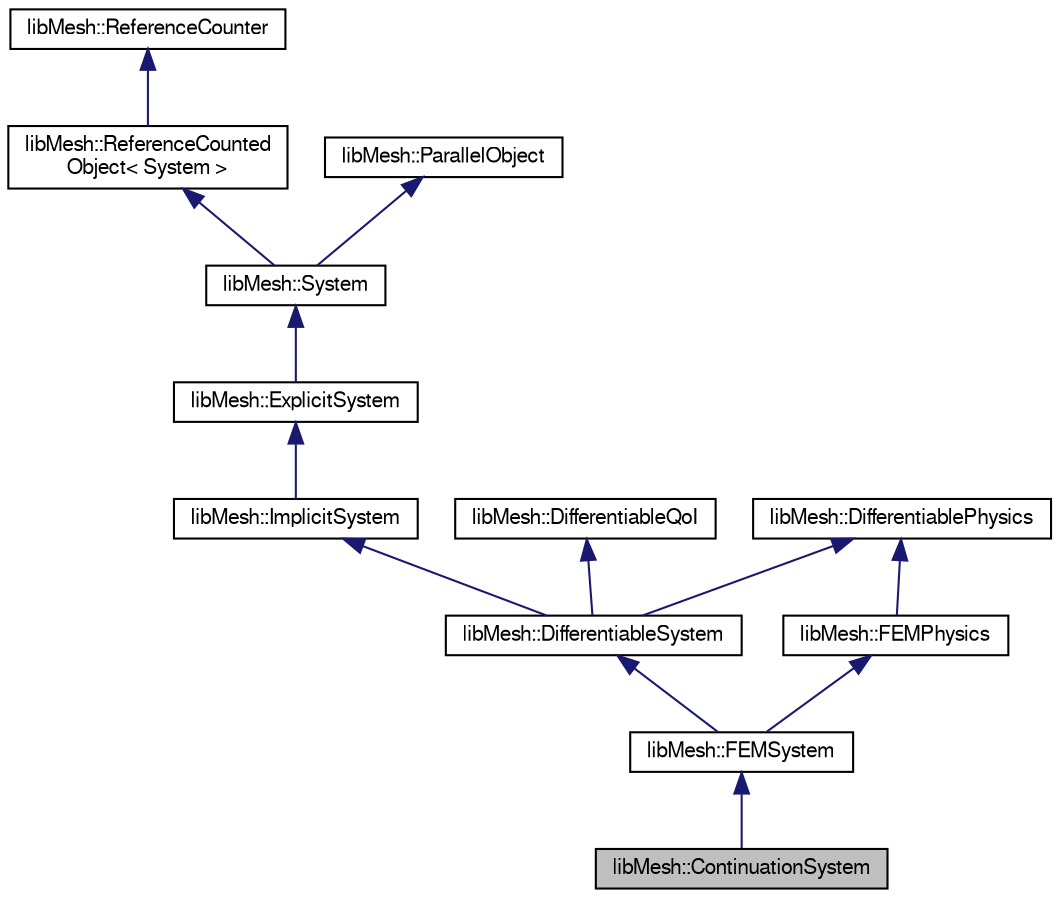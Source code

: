 digraph "libMesh::ContinuationSystem"
{
  edge [fontname="FreeSans",fontsize="10",labelfontname="FreeSans",labelfontsize="10"];
  node [fontname="FreeSans",fontsize="10",shape=record];
  Node1 [label="libMesh::ContinuationSystem",height=0.2,width=0.4,color="black", fillcolor="grey75", style="filled", fontcolor="black"];
  Node2 -> Node1 [dir="back",color="midnightblue",fontsize="10",style="solid",fontname="FreeSans"];
  Node2 [label="libMesh::FEMSystem",height=0.2,width=0.4,color="black", fillcolor="white", style="filled",URL="$classlibMesh_1_1FEMSystem.html"];
  Node3 -> Node2 [dir="back",color="midnightblue",fontsize="10",style="solid",fontname="FreeSans"];
  Node3 [label="libMesh::DifferentiableSystem",height=0.2,width=0.4,color="black", fillcolor="white", style="filled",URL="$classlibMesh_1_1DifferentiableSystem.html"];
  Node4 -> Node3 [dir="back",color="midnightblue",fontsize="10",style="solid",fontname="FreeSans"];
  Node4 [label="libMesh::ImplicitSystem",height=0.2,width=0.4,color="black", fillcolor="white", style="filled",URL="$classlibMesh_1_1ImplicitSystem.html"];
  Node5 -> Node4 [dir="back",color="midnightblue",fontsize="10",style="solid",fontname="FreeSans"];
  Node5 [label="libMesh::ExplicitSystem",height=0.2,width=0.4,color="black", fillcolor="white", style="filled",URL="$classlibMesh_1_1ExplicitSystem.html"];
  Node6 -> Node5 [dir="back",color="midnightblue",fontsize="10",style="solid",fontname="FreeSans"];
  Node6 [label="libMesh::System",height=0.2,width=0.4,color="black", fillcolor="white", style="filled",URL="$classlibMesh_1_1System.html"];
  Node7 -> Node6 [dir="back",color="midnightblue",fontsize="10",style="solid",fontname="FreeSans"];
  Node7 [label="libMesh::ReferenceCounted\lObject\< System \>",height=0.2,width=0.4,color="black", fillcolor="white", style="filled",URL="$classlibMesh_1_1ReferenceCountedObject.html"];
  Node8 -> Node7 [dir="back",color="midnightblue",fontsize="10",style="solid",fontname="FreeSans"];
  Node8 [label="libMesh::ReferenceCounter",height=0.2,width=0.4,color="black", fillcolor="white", style="filled",URL="$classlibMesh_1_1ReferenceCounter.html"];
  Node9 -> Node6 [dir="back",color="midnightblue",fontsize="10",style="solid",fontname="FreeSans"];
  Node9 [label="libMesh::ParallelObject",height=0.2,width=0.4,color="black", fillcolor="white", style="filled",URL="$classlibMesh_1_1ParallelObject.html"];
  Node10 -> Node3 [dir="back",color="midnightblue",fontsize="10",style="solid",fontname="FreeSans"];
  Node10 [label="libMesh::DifferentiablePhysics",height=0.2,width=0.4,color="black", fillcolor="white", style="filled",URL="$classlibMesh_1_1DifferentiablePhysics.html"];
  Node11 -> Node3 [dir="back",color="midnightblue",fontsize="10",style="solid",fontname="FreeSans"];
  Node11 [label="libMesh::DifferentiableQoI",height=0.2,width=0.4,color="black", fillcolor="white", style="filled",URL="$classlibMesh_1_1DifferentiableQoI.html"];
  Node12 -> Node2 [dir="back",color="midnightblue",fontsize="10",style="solid",fontname="FreeSans"];
  Node12 [label="libMesh::FEMPhysics",height=0.2,width=0.4,color="black", fillcolor="white", style="filled",URL="$classlibMesh_1_1FEMPhysics.html"];
  Node10 -> Node12 [dir="back",color="midnightblue",fontsize="10",style="solid",fontname="FreeSans"];
}
